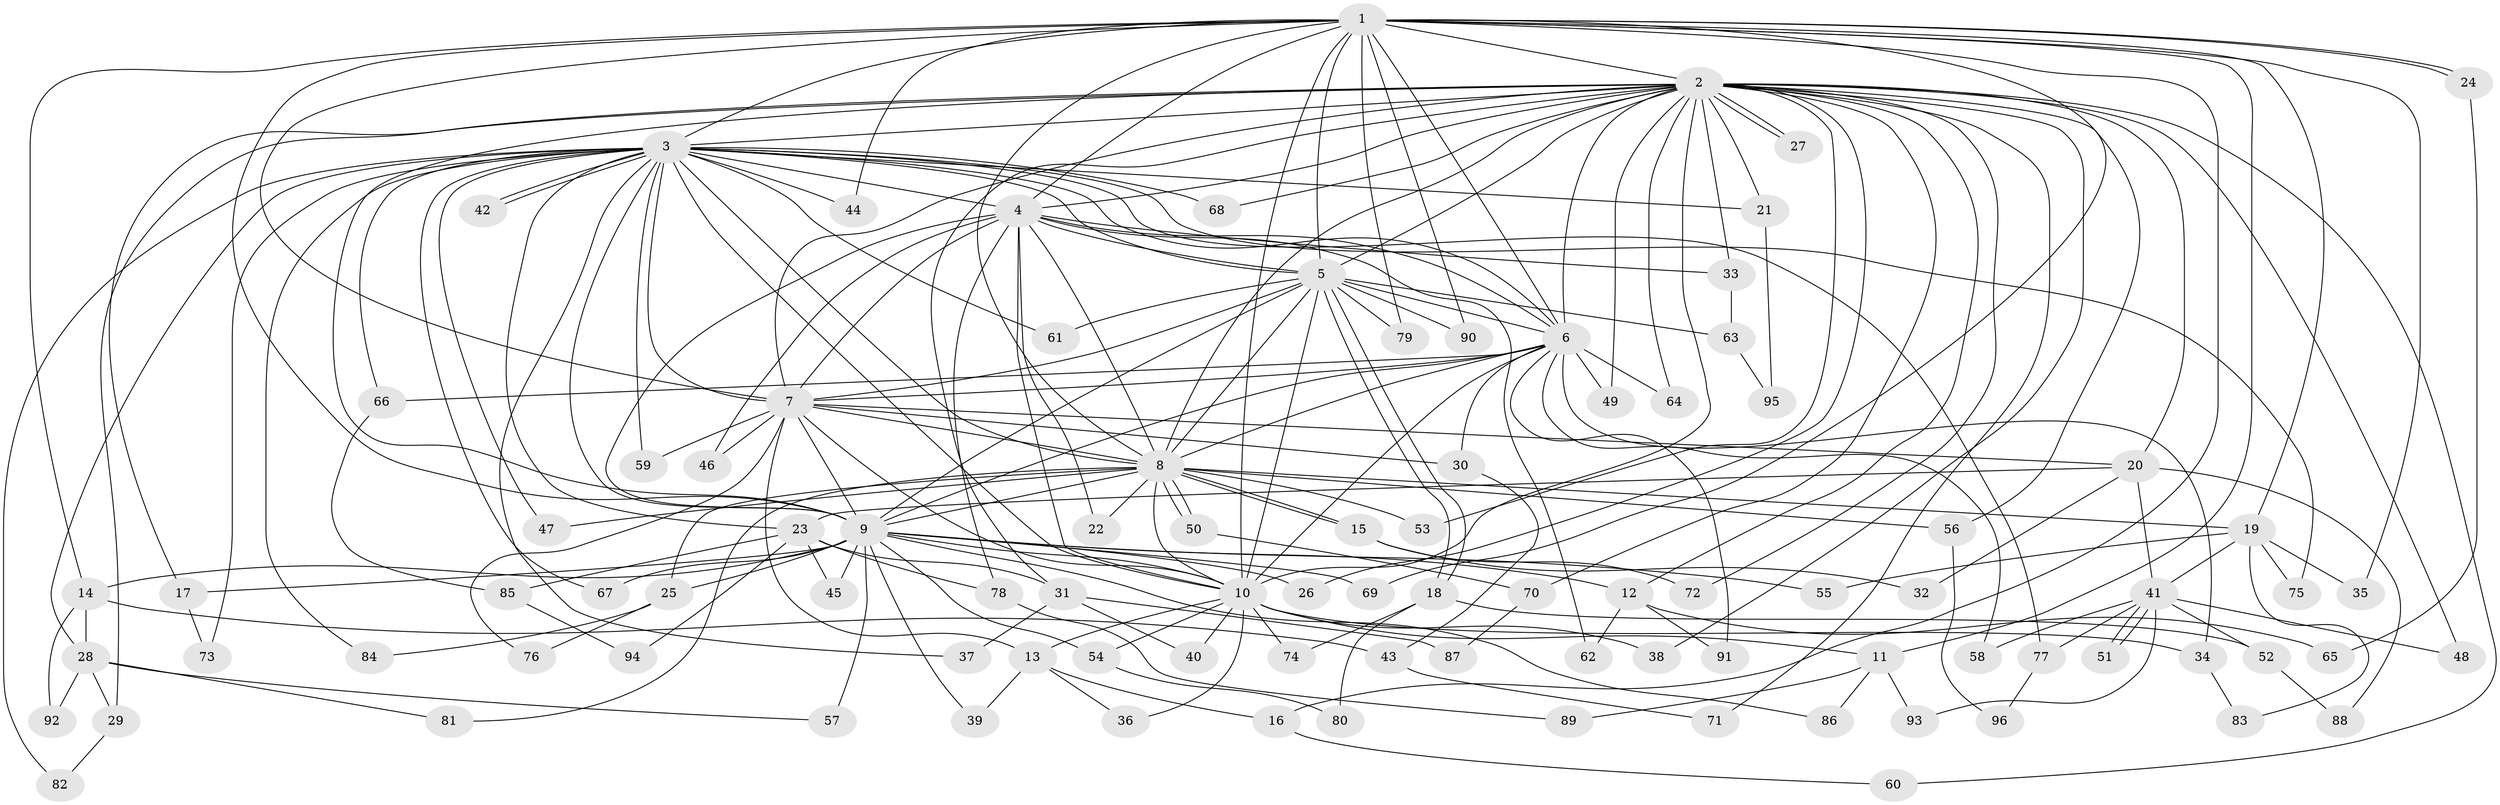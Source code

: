 // Generated by graph-tools (version 1.1) at 2025/46/03/09/25 04:46:06]
// undirected, 96 vertices, 217 edges
graph export_dot {
graph [start="1"]
  node [color=gray90,style=filled];
  1;
  2;
  3;
  4;
  5;
  6;
  7;
  8;
  9;
  10;
  11;
  12;
  13;
  14;
  15;
  16;
  17;
  18;
  19;
  20;
  21;
  22;
  23;
  24;
  25;
  26;
  27;
  28;
  29;
  30;
  31;
  32;
  33;
  34;
  35;
  36;
  37;
  38;
  39;
  40;
  41;
  42;
  43;
  44;
  45;
  46;
  47;
  48;
  49;
  50;
  51;
  52;
  53;
  54;
  55;
  56;
  57;
  58;
  59;
  60;
  61;
  62;
  63;
  64;
  65;
  66;
  67;
  68;
  69;
  70;
  71;
  72;
  73;
  74;
  75;
  76;
  77;
  78;
  79;
  80;
  81;
  82;
  83;
  84;
  85;
  86;
  87;
  88;
  89;
  90;
  91;
  92;
  93;
  94;
  95;
  96;
  1 -- 2;
  1 -- 3;
  1 -- 4;
  1 -- 5;
  1 -- 6;
  1 -- 7;
  1 -- 8;
  1 -- 9;
  1 -- 10;
  1 -- 11;
  1 -- 14;
  1 -- 16;
  1 -- 19;
  1 -- 24;
  1 -- 24;
  1 -- 35;
  1 -- 44;
  1 -- 69;
  1 -- 79;
  1 -- 90;
  2 -- 3;
  2 -- 4;
  2 -- 5;
  2 -- 6;
  2 -- 7;
  2 -- 8;
  2 -- 9;
  2 -- 10;
  2 -- 12;
  2 -- 17;
  2 -- 20;
  2 -- 21;
  2 -- 26;
  2 -- 27;
  2 -- 27;
  2 -- 29;
  2 -- 31;
  2 -- 33;
  2 -- 38;
  2 -- 48;
  2 -- 49;
  2 -- 53;
  2 -- 56;
  2 -- 60;
  2 -- 64;
  2 -- 68;
  2 -- 70;
  2 -- 71;
  2 -- 72;
  3 -- 4;
  3 -- 5;
  3 -- 6;
  3 -- 7;
  3 -- 8;
  3 -- 9;
  3 -- 10;
  3 -- 21;
  3 -- 23;
  3 -- 28;
  3 -- 37;
  3 -- 42;
  3 -- 42;
  3 -- 44;
  3 -- 47;
  3 -- 59;
  3 -- 61;
  3 -- 66;
  3 -- 67;
  3 -- 68;
  3 -- 73;
  3 -- 75;
  3 -- 77;
  3 -- 82;
  3 -- 84;
  4 -- 5;
  4 -- 6;
  4 -- 7;
  4 -- 8;
  4 -- 9;
  4 -- 10;
  4 -- 22;
  4 -- 33;
  4 -- 46;
  4 -- 62;
  4 -- 78;
  5 -- 6;
  5 -- 7;
  5 -- 8;
  5 -- 9;
  5 -- 10;
  5 -- 18;
  5 -- 18;
  5 -- 61;
  5 -- 63;
  5 -- 79;
  5 -- 90;
  6 -- 7;
  6 -- 8;
  6 -- 9;
  6 -- 10;
  6 -- 30;
  6 -- 34;
  6 -- 49;
  6 -- 58;
  6 -- 64;
  6 -- 66;
  6 -- 91;
  7 -- 8;
  7 -- 9;
  7 -- 10;
  7 -- 13;
  7 -- 20;
  7 -- 30;
  7 -- 46;
  7 -- 59;
  7 -- 76;
  8 -- 9;
  8 -- 10;
  8 -- 15;
  8 -- 15;
  8 -- 19;
  8 -- 22;
  8 -- 25;
  8 -- 47;
  8 -- 50;
  8 -- 50;
  8 -- 53;
  8 -- 56;
  8 -- 81;
  9 -- 10;
  9 -- 12;
  9 -- 14;
  9 -- 17;
  9 -- 25;
  9 -- 26;
  9 -- 39;
  9 -- 45;
  9 -- 54;
  9 -- 55;
  9 -- 57;
  9 -- 67;
  9 -- 69;
  9 -- 86;
  10 -- 11;
  10 -- 13;
  10 -- 34;
  10 -- 36;
  10 -- 38;
  10 -- 40;
  10 -- 54;
  10 -- 74;
  11 -- 86;
  11 -- 89;
  11 -- 93;
  12 -- 62;
  12 -- 65;
  12 -- 91;
  13 -- 16;
  13 -- 36;
  13 -- 39;
  14 -- 28;
  14 -- 43;
  14 -- 92;
  15 -- 32;
  15 -- 72;
  16 -- 60;
  17 -- 73;
  18 -- 52;
  18 -- 74;
  18 -- 80;
  19 -- 35;
  19 -- 41;
  19 -- 55;
  19 -- 75;
  19 -- 83;
  20 -- 23;
  20 -- 32;
  20 -- 41;
  20 -- 88;
  21 -- 95;
  23 -- 31;
  23 -- 45;
  23 -- 78;
  23 -- 85;
  23 -- 94;
  24 -- 65;
  25 -- 76;
  25 -- 84;
  28 -- 29;
  28 -- 57;
  28 -- 81;
  28 -- 92;
  29 -- 82;
  30 -- 43;
  31 -- 37;
  31 -- 40;
  31 -- 87;
  33 -- 63;
  34 -- 83;
  41 -- 48;
  41 -- 51;
  41 -- 51;
  41 -- 52;
  41 -- 58;
  41 -- 77;
  41 -- 93;
  43 -- 71;
  50 -- 70;
  52 -- 88;
  54 -- 80;
  56 -- 96;
  63 -- 95;
  66 -- 85;
  70 -- 87;
  77 -- 96;
  78 -- 89;
  85 -- 94;
}
